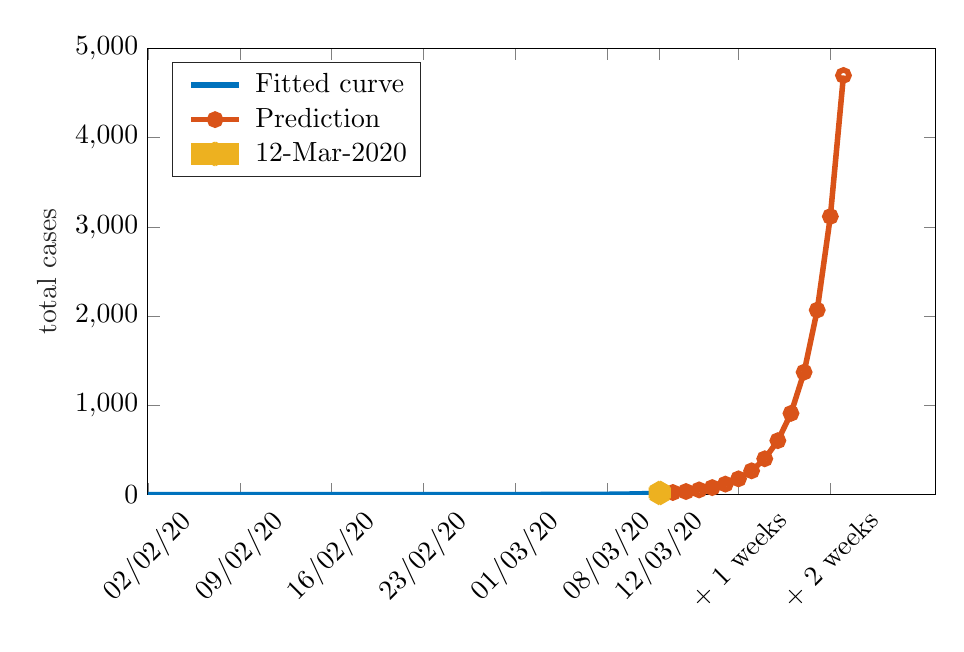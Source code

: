 % This file was created by matlab2tikz.
%
\definecolor{mycolor1}{rgb}{0.0,0.447,0.741}%
\definecolor{mycolor2}{rgb}{0.85,0.325,0.098}%
\definecolor{mycolor3}{rgb}{0.929,0.694,0.125}%
%
\begin{tikzpicture}

\begin{axis}[%
width=10cm,
height=5.665cm,
at={(0cm,0cm)},
scale only axis,
xmin=0,
xmax=60,
xtick={0,7,14,21,28,35,39,45,52},
xticklabels={{02/02/20},{09/02/20},{16/02/20},{23/02/20},{01/03/20},{08/03/20},{12/03/20},{+ 1 weeks},{+ 2 weeks}},
xticklabel style={rotate=45},
ymin=0,
ymax=5000,
ylabel style={font=\color{white!15!black}},
ylabel={total cases},
axis background/.style={fill=white},
legend style={at={(0.03,0.97)}, anchor=north west, legend cell align=left, align=left, draw=white!15!black}
]
\addplot [color=mycolor1, line width=2.0pt]
  table[row sep=crcr]{%
0	1.693e-06\\
1	2.552e-06\\
2	3.846e-06\\
3	5.796e-06\\
4	8.736e-06\\
5	1.317e-05\\
6	1.985e-05\\
7	2.991e-05\\
8	4.508e-05\\
9	6.795e-05\\
10	0.0\\
11	0.0\\
12	0.0\\
13	0.0\\
14	0.001\\
15	0.001\\
16	0.001\\
17	0.002\\
18	0.003\\
19	0.004\\
20	0.006\\
21	0.009\\
22	0.014\\
23	0.021\\
24	0.032\\
25	0.048\\
26	0.073\\
27	0.109\\
28	0.165\\
29	0.249\\
30	0.375\\
31	0.565\\
32	0.852\\
33	1.284\\
34	1.935\\
35	2.916\\
36	4.395\\
37	6.624\\
38	9.984\\
39	15.047\\
};
\addlegendentry{Fitted curve}

\addplot [color=mycolor2, line width=2.0pt, mark=o, mark options={solid, mycolor2}]
  table[row sep=crcr]{%
39	15\\
40	23\\
41	34\\
42	52\\
43	78\\
44	117\\
45	176\\
46	266\\
47	401\\
48	604\\
49	910\\
50	1372\\
51	2068\\
52	3117\\
53	4698\\
};
\addlegendentry{Prediction}

\addplot [color=mycolor3, line width=8.0pt, draw=none, mark=asterisk, mark options={solid, mycolor3}]
  table[row sep=crcr]{%
39	18\\
};
\addlegendentry{12-Mar-2020}

\end{axis}
\end{tikzpicture}%